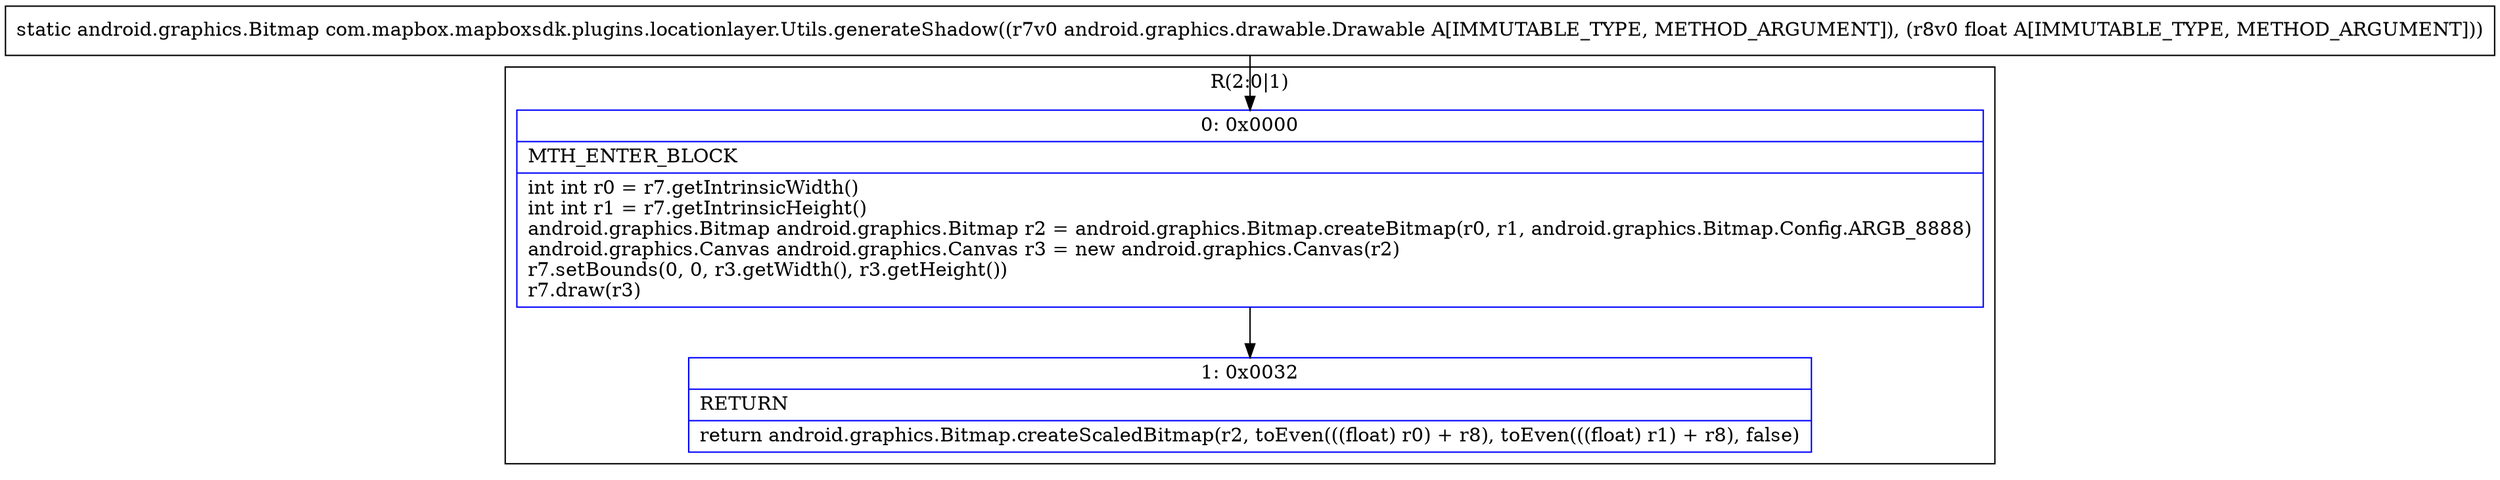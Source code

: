 digraph "CFG forcom.mapbox.mapboxsdk.plugins.locationlayer.Utils.generateShadow(Landroid\/graphics\/drawable\/Drawable;F)Landroid\/graphics\/Bitmap;" {
subgraph cluster_Region_1371363598 {
label = "R(2:0|1)";
node [shape=record,color=blue];
Node_0 [shape=record,label="{0\:\ 0x0000|MTH_ENTER_BLOCK\l|int int r0 = r7.getIntrinsicWidth()\lint int r1 = r7.getIntrinsicHeight()\landroid.graphics.Bitmap android.graphics.Bitmap r2 = android.graphics.Bitmap.createBitmap(r0, r1, android.graphics.Bitmap.Config.ARGB_8888)\landroid.graphics.Canvas android.graphics.Canvas r3 = new android.graphics.Canvas(r2)\lr7.setBounds(0, 0, r3.getWidth(), r3.getHeight())\lr7.draw(r3)\l}"];
Node_1 [shape=record,label="{1\:\ 0x0032|RETURN\l|return android.graphics.Bitmap.createScaledBitmap(r2, toEven(((float) r0) + r8), toEven(((float) r1) + r8), false)\l}"];
}
MethodNode[shape=record,label="{static android.graphics.Bitmap com.mapbox.mapboxsdk.plugins.locationlayer.Utils.generateShadow((r7v0 android.graphics.drawable.Drawable A[IMMUTABLE_TYPE, METHOD_ARGUMENT]), (r8v0 float A[IMMUTABLE_TYPE, METHOD_ARGUMENT])) }"];
MethodNode -> Node_0;
Node_0 -> Node_1;
}

